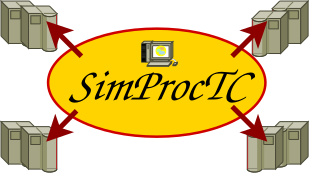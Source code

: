 <?xml version="1.0" encoding="UTF-8"?>
<dia:diagram xmlns:dia="http://www.lysator.liu.se/~alla/dia/">
  <dia:layer name="Gitter" visible="false" connectable="false">
    <dia:group>
      <dia:attribute name="meta">
        <dia:composite type="dict"/>
      </dia:attribute>
      <dia:attribute name="matrix"/>
      <dia:object type="Standard - Line" version="0" id="O0">
        <dia:attribute name="obj_pos">
          <dia:point val="4.95,3.95"/>
        </dia:attribute>
        <dia:attribute name="obj_bb">
          <dia:rectangle val="4.95,0.35;4.95,3.95"/>
        </dia:attribute>
        <dia:attribute name="conn_endpoints">
          <dia:point val="4.95,3.95"/>
          <dia:point val="4.95,0.35"/>
        </dia:attribute>
        <dia:attribute name="numcp">
          <dia:int val="1"/>
        </dia:attribute>
        <dia:attribute name="line_color">
          <dia:color val="#00ff00ff"/>
        </dia:attribute>
        <dia:attribute name="line_width">
          <dia:real val="0"/>
        </dia:attribute>
      </dia:object>
      <dia:object type="Standard - Line" version="0" id="O1">
        <dia:attribute name="obj_pos">
          <dia:point val="6.45,2.05"/>
        </dia:attribute>
        <dia:attribute name="obj_bb">
          <dia:rectangle val="0.45,2.05;6.45,2.05"/>
        </dia:attribute>
        <dia:attribute name="conn_endpoints">
          <dia:point val="6.45,2.05"/>
          <dia:point val="0.45,2.05"/>
        </dia:attribute>
        <dia:attribute name="numcp">
          <dia:int val="1"/>
        </dia:attribute>
        <dia:attribute name="line_color">
          <dia:color val="#00ff00ff"/>
        </dia:attribute>
        <dia:attribute name="line_width">
          <dia:real val="0"/>
        </dia:attribute>
      </dia:object>
      <dia:object type="Standard - Line" version="0" id="O2">
        <dia:attribute name="obj_pos">
          <dia:point val="1.95,3.95"/>
        </dia:attribute>
        <dia:attribute name="obj_bb">
          <dia:rectangle val="1.95,0.35;1.95,3.95"/>
        </dia:attribute>
        <dia:attribute name="conn_endpoints">
          <dia:point val="1.95,3.95"/>
          <dia:point val="1.95,0.35"/>
        </dia:attribute>
        <dia:attribute name="numcp">
          <dia:int val="1"/>
        </dia:attribute>
        <dia:attribute name="line_color">
          <dia:color val="#00ff00ff"/>
        </dia:attribute>
        <dia:attribute name="line_width">
          <dia:real val="0"/>
        </dia:attribute>
      </dia:object>
      <dia:object type="Standard - Line" version="0" id="O3">
        <dia:attribute name="obj_pos">
          <dia:point val="6.45,2.55"/>
        </dia:attribute>
        <dia:attribute name="obj_bb">
          <dia:rectangle val="0.45,2.55;6.45,2.55"/>
        </dia:attribute>
        <dia:attribute name="conn_endpoints">
          <dia:point val="6.45,2.55"/>
          <dia:point val="0.45,2.55"/>
        </dia:attribute>
        <dia:attribute name="numcp">
          <dia:int val="1"/>
        </dia:attribute>
        <dia:attribute name="line_color">
          <dia:color val="#00ff00ff"/>
        </dia:attribute>
        <dia:attribute name="line_width">
          <dia:real val="0"/>
        </dia:attribute>
      </dia:object>
      <dia:object type="Standard - Line" version="0" id="O4">
        <dia:attribute name="obj_pos">
          <dia:point val="6.45,1.55"/>
        </dia:attribute>
        <dia:attribute name="obj_bb">
          <dia:rectangle val="0.45,1.55;6.45,1.55"/>
        </dia:attribute>
        <dia:attribute name="conn_endpoints">
          <dia:point val="6.45,1.55"/>
          <dia:point val="0.45,1.55"/>
        </dia:attribute>
        <dia:attribute name="numcp">
          <dia:int val="1"/>
        </dia:attribute>
        <dia:attribute name="line_color">
          <dia:color val="#00ff00ff"/>
        </dia:attribute>
        <dia:attribute name="line_width">
          <dia:real val="0"/>
        </dia:attribute>
      </dia:object>
    </dia:group>
  </dia:layer>
  <dia:layer name="Hintergrund" visible="true" connectable="true" active="true">
    <dia:object type="Standard - Ellipse" version="0" id="O5">
      <dia:attribute name="obj_pos">
        <dia:point val="-9.863,0.55"/>
      </dia:attribute>
      <dia:attribute name="obj_bb">
        <dia:rectangle val="-9.887,0.525;-5.513,2.725"/>
      </dia:attribute>
      <dia:attribute name="elem_corner">
        <dia:point val="-9.863,0.55"/>
      </dia:attribute>
      <dia:attribute name="elem_width">
        <dia:real val="4.325"/>
      </dia:attribute>
      <dia:attribute name="elem_height">
        <dia:real val="2.15"/>
      </dia:attribute>
      <dia:attribute name="border_width">
        <dia:real val="0.05"/>
      </dia:attribute>
      <dia:attribute name="border_color">
        <dia:color val="#ce0000ff"/>
      </dia:attribute>
      <dia:attribute name="inner_color">
        <dia:color val="#ffd300ff"/>
      </dia:attribute>
      <dia:attribute name="aspect">
        <dia:enum val="1"/>
      </dia:attribute>
    </dia:object>
    <dia:object type="Standard - Text" version="1" id="O6">
      <dia:attribute name="obj_pos">
        <dia:point val="-7.7,1.625"/>
      </dia:attribute>
      <dia:attribute name="obj_bb">
        <dia:rectangle val="-9.503,1.031;-5.897,2.219"/>
      </dia:attribute>
      <dia:attribute name="text">
        <dia:composite type="text">
          <dia:attribute name="string">
            <dia:string>#SimProcTC#</dia:string>
          </dia:attribute>
          <dia:attribute name="font">
            <dia:font family="TeX Gyre Chorus" style="8" name="Courier"/>
          </dia:attribute>
          <dia:attribute name="height">
            <dia:real val="1.129"/>
          </dia:attribute>
          <dia:attribute name="pos">
            <dia:point val="-7.7,1.959"/>
          </dia:attribute>
          <dia:attribute name="color">
            <dia:color val="#000000ff"/>
          </dia:attribute>
          <dia:attribute name="alignment">
            <dia:enum val="1"/>
          </dia:attribute>
        </dia:composite>
      </dia:attribute>
      <dia:attribute name="valign">
        <dia:enum val="2"/>
      </dia:attribute>
      <dia:connections>
        <dia:connection handle="0" to="O5" connection="8"/>
      </dia:connections>
    </dia:object>
    <dia:object type="Standard - Text" version="1" id="O7">
      <dia:attribute name="obj_pos">
        <dia:point val="-8.95,1.6"/>
      </dia:attribute>
      <dia:attribute name="obj_bb">
        <dia:rectangle val="-8.95,1.021;-8.95,1.736"/>
      </dia:attribute>
      <dia:attribute name="text">
        <dia:composite type="text">
          <dia:attribute name="string">
            <dia:string>##</dia:string>
          </dia:attribute>
          <dia:attribute name="font">
            <dia:font family="sans" style="0" name="Helvetica"/>
          </dia:attribute>
          <dia:attribute name="height">
            <dia:real val="0.8"/>
          </dia:attribute>
          <dia:attribute name="pos">
            <dia:point val="-8.95,1.6"/>
          </dia:attribute>
          <dia:attribute name="color">
            <dia:color val="#000000ff"/>
          </dia:attribute>
          <dia:attribute name="alignment">
            <dia:enum val="0"/>
          </dia:attribute>
        </dia:composite>
      </dia:attribute>
      <dia:attribute name="valign">
        <dia:enum val="3"/>
      </dia:attribute>
    </dia:object>
    <dia:group>
      <dia:attribute name="meta">
        <dia:composite type="dict"/>
      </dia:attribute>
      <dia:attribute name="matrix"/>
      <dia:object type="Cisco - Macintosh" version="1" id="O8">
        <dia:attribute name="obj_pos">
          <dia:point val="-8,0.8"/>
        </dia:attribute>
        <dia:attribute name="obj_bb">
          <dia:rectangle val="-8,0.8;-7.293,1.3"/>
        </dia:attribute>
        <dia:attribute name="meta">
          <dia:composite type="dict"/>
        </dia:attribute>
        <dia:attribute name="elem_corner">
          <dia:point val="-8,0.8"/>
        </dia:attribute>
        <dia:attribute name="elem_width">
          <dia:real val="0.707"/>
        </dia:attribute>
        <dia:attribute name="elem_height">
          <dia:real val="0.5"/>
        </dia:attribute>
        <dia:attribute name="line_width">
          <dia:real val="0"/>
        </dia:attribute>
        <dia:attribute name="line_colour">
          <dia:color val="#000000ff"/>
        </dia:attribute>
        <dia:attribute name="fill_colour">
          <dia:color val="#e5e5e5ff"/>
        </dia:attribute>
        <dia:attribute name="show_background">
          <dia:boolean val="true"/>
        </dia:attribute>
        <dia:attribute name="line_style">
          <dia:enum val="0"/>
          <dia:real val="1"/>
        </dia:attribute>
        <dia:attribute name="flip_horizontal">
          <dia:boolean val="false"/>
        </dia:attribute>
        <dia:attribute name="flip_vertical">
          <dia:boolean val="false"/>
        </dia:attribute>
        <dia:attribute name="subscale">
          <dia:real val="0.2"/>
        </dia:attribute>
      </dia:object>
      <dia:group>
        <dia:attribute name="meta">
          <dia:composite type="dict"/>
        </dia:attribute>
        <dia:attribute name="matrix">
          <dia:matrix xx="1" xy="0" yx="0" yy="1" x0="-0.273" y0="0.1"/>
        </dia:attribute>
        <dia:object type="Standard - Ellipse" version="0" id="O9">
          <dia:attribute name="obj_pos">
            <dia:point val="-7.441,0.797"/>
          </dia:attribute>
          <dia:attribute name="obj_bb">
            <dia:rectangle val="-7.441,0.797;-7.25,0.989"/>
          </dia:attribute>
          <dia:attribute name="elem_corner">
            <dia:point val="-7.441,0.797"/>
          </dia:attribute>
          <dia:attribute name="elem_width">
            <dia:real val="0.192"/>
          </dia:attribute>
          <dia:attribute name="elem_height">
            <dia:real val="0.192"/>
          </dia:attribute>
          <dia:attribute name="border_width">
            <dia:real val="1.175e-38"/>
          </dia:attribute>
          <dia:attribute name="border_color">
            <dia:color val="#ffff00ff"/>
          </dia:attribute>
          <dia:attribute name="inner_color">
            <dia:color val="#ffff00ff"/>
          </dia:attribute>
          <dia:attribute name="aspect">
            <dia:enum val="1"/>
          </dia:attribute>
        </dia:object>
        <dia:object type="Standard - Ellipse" version="0" id="O10">
          <dia:attribute name="obj_pos">
            <dia:point val="-7.364,0.825"/>
          </dia:attribute>
          <dia:attribute name="obj_bb">
            <dia:rectangle val="-7.364,0.825;-7.29,0.867"/>
          </dia:attribute>
          <dia:attribute name="elem_corner">
            <dia:point val="-7.364,0.825"/>
          </dia:attribute>
          <dia:attribute name="elem_width">
            <dia:real val="0.075"/>
          </dia:attribute>
          <dia:attribute name="elem_height">
            <dia:real val="0.042"/>
          </dia:attribute>
          <dia:attribute name="border_width">
            <dia:real val="1.175e-38"/>
          </dia:attribute>
          <dia:attribute name="border_color">
            <dia:color val="#edbe62ff"/>
          </dia:attribute>
          <dia:attribute name="inner_color">
            <dia:color val="#edbe62ff"/>
          </dia:attribute>
          <dia:attribute name="aspect">
            <dia:enum val="1"/>
          </dia:attribute>
        </dia:object>
        <dia:object type="Standard - Ellipse" version="0" id="O11">
          <dia:attribute name="obj_pos">
            <dia:point val="-7.424,0.865"/>
          </dia:attribute>
          <dia:attribute name="obj_bb">
            <dia:rectangle val="-7.424,0.865;-7.349,0.906"/>
          </dia:attribute>
          <dia:attribute name="elem_corner">
            <dia:point val="-7.424,0.865"/>
          </dia:attribute>
          <dia:attribute name="elem_width">
            <dia:real val="0.075"/>
          </dia:attribute>
          <dia:attribute name="elem_height">
            <dia:real val="0.042"/>
          </dia:attribute>
          <dia:attribute name="border_width">
            <dia:real val="1.175e-38"/>
          </dia:attribute>
          <dia:attribute name="border_color">
            <dia:color val="#abfbabff"/>
          </dia:attribute>
          <dia:attribute name="inner_color">
            <dia:color val="#abfbabff"/>
          </dia:attribute>
          <dia:attribute name="aspect">
            <dia:enum val="1"/>
          </dia:attribute>
        </dia:object>
        <dia:object type="Standard - Ellipse" version="0" id="O12">
          <dia:attribute name="obj_pos">
            <dia:point val="-7.38,0.899"/>
          </dia:attribute>
          <dia:attribute name="obj_bb">
            <dia:rectangle val="-7.38,0.899;-7.27,0.958"/>
          </dia:attribute>
          <dia:attribute name="elem_corner">
            <dia:point val="-7.38,0.899"/>
          </dia:attribute>
          <dia:attribute name="elem_width">
            <dia:real val="0.11"/>
          </dia:attribute>
          <dia:attribute name="elem_height">
            <dia:real val="0.058"/>
          </dia:attribute>
          <dia:attribute name="border_width">
            <dia:real val="1.175e-38"/>
          </dia:attribute>
          <dia:attribute name="border_color">
            <dia:color val="#aed9e7ff"/>
          </dia:attribute>
          <dia:attribute name="inner_color">
            <dia:color val="#aed9e7ff"/>
          </dia:attribute>
          <dia:attribute name="aspect">
            <dia:enum val="1"/>
          </dia:attribute>
        </dia:object>
      </dia:group>
    </dia:group>
    <dia:group>
      <dia:attribute name="meta">
        <dia:composite type="dict"/>
      </dia:attribute>
      <dia:attribute name="matrix"/>
      <dia:object type="Cisco - IBM mainframe" version="1" id="O13">
        <dia:attribute name="obj_pos">
          <dia:point val="-5.4,2.4"/>
        </dia:attribute>
        <dia:attribute name="obj_bb">
          <dia:rectangle val="-5.4,2.4;-4.688,3.304"/>
        </dia:attribute>
        <dia:attribute name="meta">
          <dia:composite type="dict"/>
        </dia:attribute>
        <dia:attribute name="elem_corner">
          <dia:point val="-5.4,2.4"/>
        </dia:attribute>
        <dia:attribute name="elem_width">
          <dia:real val="0.712"/>
        </dia:attribute>
        <dia:attribute name="elem_height">
          <dia:real val="0.904"/>
        </dia:attribute>
        <dia:attribute name="line_width">
          <dia:real val="0"/>
        </dia:attribute>
        <dia:attribute name="line_colour">
          <dia:color val="#000000ff"/>
        </dia:attribute>
        <dia:attribute name="fill_colour">
          <dia:color val="#ffffffff"/>
        </dia:attribute>
        <dia:attribute name="show_background">
          <dia:boolean val="true"/>
        </dia:attribute>
        <dia:attribute name="line_style">
          <dia:enum val="0"/>
          <dia:real val="1"/>
        </dia:attribute>
        <dia:attribute name="flip_horizontal">
          <dia:boolean val="false"/>
        </dia:attribute>
        <dia:attribute name="flip_vertical">
          <dia:boolean val="false"/>
        </dia:attribute>
        <dia:attribute name="subscale">
          <dia:real val="1"/>
        </dia:attribute>
      </dia:object>
      <dia:object type="Cisco - IBM mainframe" version="1" id="O14">
        <dia:attribute name="obj_pos">
          <dia:point val="-5.9,2.5"/>
        </dia:attribute>
        <dia:attribute name="obj_bb">
          <dia:rectangle val="-5.9,2.5;-5.188,3.404"/>
        </dia:attribute>
        <dia:attribute name="meta">
          <dia:composite type="dict"/>
        </dia:attribute>
        <dia:attribute name="elem_corner">
          <dia:point val="-5.9,2.5"/>
        </dia:attribute>
        <dia:attribute name="elem_width">
          <dia:real val="0.712"/>
        </dia:attribute>
        <dia:attribute name="elem_height">
          <dia:real val="0.904"/>
        </dia:attribute>
        <dia:attribute name="line_width">
          <dia:real val="0"/>
        </dia:attribute>
        <dia:attribute name="line_colour">
          <dia:color val="#000000ff"/>
        </dia:attribute>
        <dia:attribute name="fill_colour">
          <dia:color val="#ffffffff"/>
        </dia:attribute>
        <dia:attribute name="show_background">
          <dia:boolean val="true"/>
        </dia:attribute>
        <dia:attribute name="line_style">
          <dia:enum val="0"/>
          <dia:real val="1"/>
        </dia:attribute>
        <dia:attribute name="flip_horizontal">
          <dia:boolean val="false"/>
        </dia:attribute>
        <dia:attribute name="flip_vertical">
          <dia:boolean val="false"/>
        </dia:attribute>
        <dia:attribute name="subscale">
          <dia:real val="1"/>
        </dia:attribute>
      </dia:object>
    </dia:group>
    <dia:group>
      <dia:attribute name="meta">
        <dia:composite type="dict"/>
      </dia:attribute>
      <dia:attribute name="matrix"/>
      <dia:object type="Cisco - IBM mainframe" version="1" id="O15">
        <dia:attribute name="obj_pos">
          <dia:point val="-10.8,2.4"/>
        </dia:attribute>
        <dia:attribute name="obj_bb">
          <dia:rectangle val="-10.8,2.4;-10.088,3.304"/>
        </dia:attribute>
        <dia:attribute name="meta">
          <dia:composite type="dict"/>
        </dia:attribute>
        <dia:attribute name="elem_corner">
          <dia:point val="-10.8,2.4"/>
        </dia:attribute>
        <dia:attribute name="elem_width">
          <dia:real val="0.712"/>
        </dia:attribute>
        <dia:attribute name="elem_height">
          <dia:real val="0.904"/>
        </dia:attribute>
        <dia:attribute name="line_width">
          <dia:real val="0"/>
        </dia:attribute>
        <dia:attribute name="line_colour">
          <dia:color val="#000000ff"/>
        </dia:attribute>
        <dia:attribute name="fill_colour">
          <dia:color val="#ffffffff"/>
        </dia:attribute>
        <dia:attribute name="show_background">
          <dia:boolean val="true"/>
        </dia:attribute>
        <dia:attribute name="line_style">
          <dia:enum val="0"/>
          <dia:real val="1"/>
        </dia:attribute>
        <dia:attribute name="flip_horizontal">
          <dia:boolean val="true"/>
        </dia:attribute>
        <dia:attribute name="flip_vertical">
          <dia:boolean val="false"/>
        </dia:attribute>
        <dia:attribute name="subscale">
          <dia:real val="1"/>
        </dia:attribute>
      </dia:object>
      <dia:object type="Cisco - IBM mainframe" version="1" id="O16">
        <dia:attribute name="obj_pos">
          <dia:point val="-10.4,2.5"/>
        </dia:attribute>
        <dia:attribute name="obj_bb">
          <dia:rectangle val="-10.4,2.5;-9.688,3.404"/>
        </dia:attribute>
        <dia:attribute name="meta">
          <dia:composite type="dict"/>
        </dia:attribute>
        <dia:attribute name="elem_corner">
          <dia:point val="-10.4,2.5"/>
        </dia:attribute>
        <dia:attribute name="elem_width">
          <dia:real val="0.712"/>
        </dia:attribute>
        <dia:attribute name="elem_height">
          <dia:real val="0.904"/>
        </dia:attribute>
        <dia:attribute name="line_width">
          <dia:real val="0"/>
        </dia:attribute>
        <dia:attribute name="line_colour">
          <dia:color val="#000000ff"/>
        </dia:attribute>
        <dia:attribute name="fill_colour">
          <dia:color val="#ffffffff"/>
        </dia:attribute>
        <dia:attribute name="show_background">
          <dia:boolean val="true"/>
        </dia:attribute>
        <dia:attribute name="line_style">
          <dia:enum val="0"/>
          <dia:real val="1"/>
        </dia:attribute>
        <dia:attribute name="flip_horizontal">
          <dia:boolean val="true"/>
        </dia:attribute>
        <dia:attribute name="flip_vertical">
          <dia:boolean val="false"/>
        </dia:attribute>
        <dia:attribute name="subscale">
          <dia:real val="1"/>
        </dia:attribute>
      </dia:object>
    </dia:group>
    <dia:object type="Standard - Line" version="0" id="O17">
      <dia:attribute name="obj_pos">
        <dia:point val="-9.9,2.8"/>
      </dia:attribute>
      <dia:attribute name="obj_bb">
        <dia:rectangle val="-9.971,2.115;-9.225,2.871"/>
      </dia:attribute>
      <dia:attribute name="conn_endpoints">
        <dia:point val="-9.9,2.8"/>
        <dia:point val="-9.296,2.185"/>
      </dia:attribute>
      <dia:attribute name="numcp">
        <dia:int val="1"/>
      </dia:attribute>
      <dia:attribute name="line_color">
        <dia:color val="#8c0000ff"/>
      </dia:attribute>
      <dia:attribute name="start_arrow">
        <dia:enum val="22"/>
      </dia:attribute>
      <dia:attribute name="start_arrow_length">
        <dia:real val="0.3"/>
      </dia:attribute>
      <dia:attribute name="start_arrow_width">
        <dia:real val="0.3"/>
      </dia:attribute>
    </dia:object>
    <dia:object type="Standard - Line" version="0" id="O18">
      <dia:attribute name="obj_pos">
        <dia:point val="-5.5,2.8"/>
      </dia:attribute>
      <dia:attribute name="obj_bb">
        <dia:rectangle val="-6.271,2.029;-5.429,2.871"/>
      </dia:attribute>
      <dia:attribute name="conn_endpoints">
        <dia:point val="-5.5,2.8"/>
        <dia:point val="-6.2,2.1"/>
      </dia:attribute>
      <dia:attribute name="numcp">
        <dia:int val="1"/>
      </dia:attribute>
      <dia:attribute name="line_color">
        <dia:color val="#8c0000ff"/>
      </dia:attribute>
      <dia:attribute name="start_arrow">
        <dia:enum val="22"/>
      </dia:attribute>
      <dia:attribute name="start_arrow_length">
        <dia:real val="0.3"/>
      </dia:attribute>
      <dia:attribute name="start_arrow_width">
        <dia:real val="0.3"/>
      </dia:attribute>
    </dia:object>
    <dia:group>
      <dia:attribute name="meta">
        <dia:composite type="dict"/>
      </dia:attribute>
      <dia:attribute name="matrix"/>
      <dia:object type="Cisco - IBM mainframe" version="1" id="O19">
        <dia:attribute name="obj_pos">
          <dia:point val="-10.8,0"/>
        </dia:attribute>
        <dia:attribute name="obj_bb">
          <dia:rectangle val="-10.8,0;-10.088,0.904"/>
        </dia:attribute>
        <dia:attribute name="meta">
          <dia:composite type="dict"/>
        </dia:attribute>
        <dia:attribute name="elem_corner">
          <dia:point val="-10.8,0"/>
        </dia:attribute>
        <dia:attribute name="elem_width">
          <dia:real val="0.712"/>
        </dia:attribute>
        <dia:attribute name="elem_height">
          <dia:real val="0.904"/>
        </dia:attribute>
        <dia:attribute name="line_width">
          <dia:real val="0"/>
        </dia:attribute>
        <dia:attribute name="line_colour">
          <dia:color val="#000000ff"/>
        </dia:attribute>
        <dia:attribute name="fill_colour">
          <dia:color val="#ffffffff"/>
        </dia:attribute>
        <dia:attribute name="show_background">
          <dia:boolean val="true"/>
        </dia:attribute>
        <dia:attribute name="line_style">
          <dia:enum val="0"/>
          <dia:real val="1"/>
        </dia:attribute>
        <dia:attribute name="flip_horizontal">
          <dia:boolean val="true"/>
        </dia:attribute>
        <dia:attribute name="flip_vertical">
          <dia:boolean val="false"/>
        </dia:attribute>
        <dia:attribute name="subscale">
          <dia:real val="1"/>
        </dia:attribute>
      </dia:object>
      <dia:object type="Cisco - IBM mainframe" version="1" id="O20">
        <dia:attribute name="obj_pos">
          <dia:point val="-10.4,0.1"/>
        </dia:attribute>
        <dia:attribute name="obj_bb">
          <dia:rectangle val="-10.4,0.1;-9.688,1.004"/>
        </dia:attribute>
        <dia:attribute name="meta">
          <dia:composite type="dict"/>
        </dia:attribute>
        <dia:attribute name="elem_corner">
          <dia:point val="-10.4,0.1"/>
        </dia:attribute>
        <dia:attribute name="elem_width">
          <dia:real val="0.712"/>
        </dia:attribute>
        <dia:attribute name="elem_height">
          <dia:real val="0.904"/>
        </dia:attribute>
        <dia:attribute name="line_width">
          <dia:real val="0"/>
        </dia:attribute>
        <dia:attribute name="line_colour">
          <dia:color val="#000000ff"/>
        </dia:attribute>
        <dia:attribute name="fill_colour">
          <dia:color val="#ffffffff"/>
        </dia:attribute>
        <dia:attribute name="show_background">
          <dia:boolean val="true"/>
        </dia:attribute>
        <dia:attribute name="line_style">
          <dia:enum val="0"/>
          <dia:real val="1"/>
        </dia:attribute>
        <dia:attribute name="flip_horizontal">
          <dia:boolean val="true"/>
        </dia:attribute>
        <dia:attribute name="flip_vertical">
          <dia:boolean val="false"/>
        </dia:attribute>
        <dia:attribute name="subscale">
          <dia:real val="1"/>
        </dia:attribute>
      </dia:object>
    </dia:group>
    <dia:object type="Standard - Line" version="0" id="O21">
      <dia:attribute name="obj_pos">
        <dia:point val="-9.9,0.4"/>
      </dia:attribute>
      <dia:attribute name="obj_bb">
        <dia:rectangle val="-9.971,0.329;-9.129,1.171"/>
      </dia:attribute>
      <dia:attribute name="conn_endpoints">
        <dia:point val="-9.9,0.4"/>
        <dia:point val="-9.2,1.1"/>
      </dia:attribute>
      <dia:attribute name="numcp">
        <dia:int val="1"/>
      </dia:attribute>
      <dia:attribute name="line_color">
        <dia:color val="#8c0000ff"/>
      </dia:attribute>
      <dia:attribute name="start_arrow">
        <dia:enum val="22"/>
      </dia:attribute>
      <dia:attribute name="start_arrow_length">
        <dia:real val="0.3"/>
      </dia:attribute>
      <dia:attribute name="start_arrow_width">
        <dia:real val="0.3"/>
      </dia:attribute>
    </dia:object>
    <dia:group>
      <dia:attribute name="meta">
        <dia:composite type="dict"/>
      </dia:attribute>
      <dia:attribute name="matrix"/>
      <dia:object type="Cisco - IBM mainframe" version="1" id="O22">
        <dia:attribute name="obj_pos">
          <dia:point val="-5.4,0"/>
        </dia:attribute>
        <dia:attribute name="obj_bb">
          <dia:rectangle val="-5.4,0;-4.688,0.904"/>
        </dia:attribute>
        <dia:attribute name="meta">
          <dia:composite type="dict"/>
        </dia:attribute>
        <dia:attribute name="elem_corner">
          <dia:point val="-5.4,0"/>
        </dia:attribute>
        <dia:attribute name="elem_width">
          <dia:real val="0.712"/>
        </dia:attribute>
        <dia:attribute name="elem_height">
          <dia:real val="0.904"/>
        </dia:attribute>
        <dia:attribute name="line_width">
          <dia:real val="0"/>
        </dia:attribute>
        <dia:attribute name="line_colour">
          <dia:color val="#000000ff"/>
        </dia:attribute>
        <dia:attribute name="fill_colour">
          <dia:color val="#ffffffff"/>
        </dia:attribute>
        <dia:attribute name="show_background">
          <dia:boolean val="true"/>
        </dia:attribute>
        <dia:attribute name="line_style">
          <dia:enum val="0"/>
          <dia:real val="1"/>
        </dia:attribute>
        <dia:attribute name="flip_horizontal">
          <dia:boolean val="false"/>
        </dia:attribute>
        <dia:attribute name="flip_vertical">
          <dia:boolean val="false"/>
        </dia:attribute>
        <dia:attribute name="subscale">
          <dia:real val="1"/>
        </dia:attribute>
      </dia:object>
      <dia:object type="Cisco - IBM mainframe" version="1" id="O23">
        <dia:attribute name="obj_pos">
          <dia:point val="-5.8,0.2"/>
        </dia:attribute>
        <dia:attribute name="obj_bb">
          <dia:rectangle val="-5.8,0.2;-5.088,1.104"/>
        </dia:attribute>
        <dia:attribute name="meta">
          <dia:composite type="dict"/>
        </dia:attribute>
        <dia:attribute name="elem_corner">
          <dia:point val="-5.8,0.2"/>
        </dia:attribute>
        <dia:attribute name="elem_width">
          <dia:real val="0.712"/>
        </dia:attribute>
        <dia:attribute name="elem_height">
          <dia:real val="0.904"/>
        </dia:attribute>
        <dia:attribute name="line_width">
          <dia:real val="0"/>
        </dia:attribute>
        <dia:attribute name="line_colour">
          <dia:color val="#000000ff"/>
        </dia:attribute>
        <dia:attribute name="fill_colour">
          <dia:color val="#ffffffff"/>
        </dia:attribute>
        <dia:attribute name="show_background">
          <dia:boolean val="true"/>
        </dia:attribute>
        <dia:attribute name="line_style">
          <dia:enum val="0"/>
          <dia:real val="1"/>
        </dia:attribute>
        <dia:attribute name="flip_horizontal">
          <dia:boolean val="false"/>
        </dia:attribute>
        <dia:attribute name="flip_vertical">
          <dia:boolean val="false"/>
        </dia:attribute>
        <dia:attribute name="subscale">
          <dia:real val="1"/>
        </dia:attribute>
      </dia:object>
    </dia:group>
    <dia:object type="Standard - Line" version="0" id="O24">
      <dia:attribute name="obj_pos">
        <dia:point val="-5.5,0.4"/>
      </dia:attribute>
      <dia:attribute name="obj_bb">
        <dia:rectangle val="-6.271,0.329;-5.429,1.171"/>
      </dia:attribute>
      <dia:attribute name="conn_endpoints">
        <dia:point val="-5.5,0.4"/>
        <dia:point val="-6.2,1.1"/>
      </dia:attribute>
      <dia:attribute name="numcp">
        <dia:int val="1"/>
      </dia:attribute>
      <dia:attribute name="line_color">
        <dia:color val="#8c0000ff"/>
      </dia:attribute>
      <dia:attribute name="start_arrow">
        <dia:enum val="22"/>
      </dia:attribute>
      <dia:attribute name="start_arrow_length">
        <dia:real val="0.3"/>
      </dia:attribute>
      <dia:attribute name="start_arrow_width">
        <dia:real val="0.3"/>
      </dia:attribute>
    </dia:object>
  </dia:layer>
</dia:diagram>
